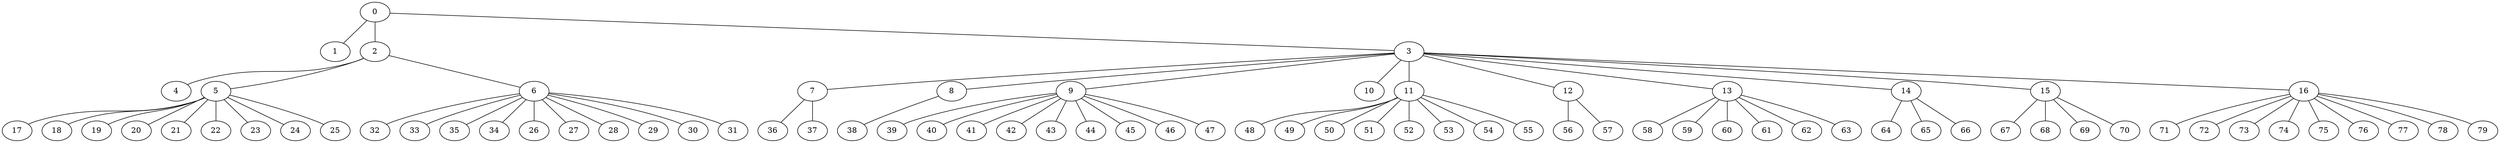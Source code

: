 
graph graphname {
    0 -- 1
0 -- 2
0 -- 3
2 -- 4
2 -- 5
2 -- 6
3 -- 7
3 -- 8
3 -- 9
3 -- 10
3 -- 11
3 -- 12
3 -- 13
3 -- 14
3 -- 15
3 -- 16
5 -- 17
5 -- 18
5 -- 19
5 -- 20
5 -- 21
5 -- 22
5 -- 23
5 -- 24
5 -- 25
6 -- 32
6 -- 33
6 -- 35
6 -- 34
6 -- 26
6 -- 27
6 -- 28
6 -- 29
6 -- 30
6 -- 31
7 -- 36
7 -- 37
8 -- 38
9 -- 39
9 -- 40
9 -- 41
9 -- 42
9 -- 43
9 -- 44
9 -- 45
9 -- 46
9 -- 47
11 -- 48
11 -- 49
11 -- 50
11 -- 51
11 -- 52
11 -- 53
11 -- 54
11 -- 55
12 -- 56
12 -- 57
13 -- 58
13 -- 59
13 -- 60
13 -- 61
13 -- 62
13 -- 63
14 -- 64
14 -- 65
14 -- 66
15 -- 67
15 -- 68
15 -- 69
15 -- 70
16 -- 71
16 -- 72
16 -- 73
16 -- 74
16 -- 75
16 -- 76
16 -- 77
16 -- 78
16 -- 79

}

